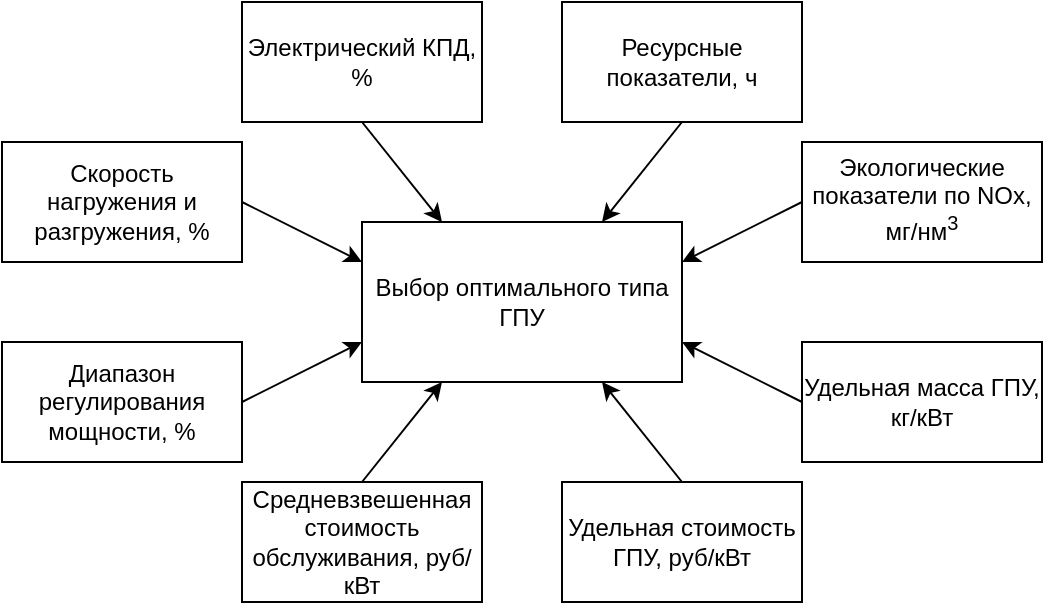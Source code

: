 <mxfile version="20.5.1" type="github">
  <diagram id="e5GG7Y0e2KqP_MyeG_Cy" name="Страница 1">
    <mxGraphModel dx="782" dy="379" grid="1" gridSize="10" guides="1" tooltips="1" connect="1" arrows="1" fold="1" page="1" pageScale="1" pageWidth="827" pageHeight="1169" math="0" shadow="0">
      <root>
        <mxCell id="0" />
        <mxCell id="1" parent="0" />
        <mxCell id="142LXiKOdCqlxm8oE4xW-2" value="Выбор оптимального типа ГПУ" style="rounded=0;whiteSpace=wrap;html=1;" vertex="1" parent="1">
          <mxGeometry x="340" y="180" width="160" height="80" as="geometry" />
        </mxCell>
        <mxCell id="142LXiKOdCqlxm8oE4xW-3" value="Электрический КПД, %" style="rounded=0;whiteSpace=wrap;html=1;" vertex="1" parent="1">
          <mxGeometry x="280" y="70" width="120" height="60" as="geometry" />
        </mxCell>
        <mxCell id="142LXiKOdCqlxm8oE4xW-4" value="Ресурсные показатели, ч" style="rounded=0;whiteSpace=wrap;html=1;" vertex="1" parent="1">
          <mxGeometry x="440" y="70" width="120" height="60" as="geometry" />
        </mxCell>
        <mxCell id="142LXiKOdCqlxm8oE4xW-5" value="Скорость нагружения и разгружения, %" style="rounded=0;whiteSpace=wrap;html=1;" vertex="1" parent="1">
          <mxGeometry x="160" y="140" width="120" height="60" as="geometry" />
        </mxCell>
        <mxCell id="142LXiKOdCqlxm8oE4xW-6" value="Диапазон регулирования мощности, %" style="rounded=0;whiteSpace=wrap;html=1;" vertex="1" parent="1">
          <mxGeometry x="160" y="240" width="120" height="60" as="geometry" />
        </mxCell>
        <mxCell id="142LXiKOdCqlxm8oE4xW-7" value="Средневзвешенная стоимость обслуживания, руб/кВт" style="rounded=0;whiteSpace=wrap;html=1;" vertex="1" parent="1">
          <mxGeometry x="280" y="310" width="120" height="60" as="geometry" />
        </mxCell>
        <mxCell id="142LXiKOdCqlxm8oE4xW-8" value="Удельная стоимость ГПУ, руб/кВт" style="rounded=0;whiteSpace=wrap;html=1;" vertex="1" parent="1">
          <mxGeometry x="440" y="310" width="120" height="60" as="geometry" />
        </mxCell>
        <mxCell id="142LXiKOdCqlxm8oE4xW-9" value="Удельная масса ГПУ,&lt;br&gt;кг/кВт" style="rounded=0;whiteSpace=wrap;html=1;" vertex="1" parent="1">
          <mxGeometry x="560" y="240" width="120" height="60" as="geometry" />
        </mxCell>
        <mxCell id="142LXiKOdCqlxm8oE4xW-10" value="Экологические показатели по NOx, мг/нм&lt;sup&gt;3&lt;/sup&gt;&lt;sub&gt;&lt;br&gt;&lt;/sub&gt;" style="rounded=0;whiteSpace=wrap;html=1;" vertex="1" parent="1">
          <mxGeometry x="560" y="140" width="120" height="60" as="geometry" />
        </mxCell>
        <mxCell id="142LXiKOdCqlxm8oE4xW-11" value="" style="endArrow=classic;html=1;rounded=0;exitX=0.5;exitY=0;exitDx=0;exitDy=0;entryX=0.25;entryY=1;entryDx=0;entryDy=0;" edge="1" parent="1" source="142LXiKOdCqlxm8oE4xW-7" target="142LXiKOdCqlxm8oE4xW-2">
          <mxGeometry width="50" height="50" relative="1" as="geometry">
            <mxPoint x="380" y="300" as="sourcePoint" />
            <mxPoint x="430" y="250" as="targetPoint" />
          </mxGeometry>
        </mxCell>
        <mxCell id="142LXiKOdCqlxm8oE4xW-12" value="" style="endArrow=classic;html=1;rounded=0;exitX=0.5;exitY=1;exitDx=0;exitDy=0;entryX=0.75;entryY=0;entryDx=0;entryDy=0;" edge="1" parent="1" source="142LXiKOdCqlxm8oE4xW-4" target="142LXiKOdCqlxm8oE4xW-2">
          <mxGeometry width="50" height="50" relative="1" as="geometry">
            <mxPoint x="350" y="320" as="sourcePoint" />
            <mxPoint x="390" y="270" as="targetPoint" />
          </mxGeometry>
        </mxCell>
        <mxCell id="142LXiKOdCqlxm8oE4xW-13" value="" style="endArrow=classic;html=1;rounded=0;exitX=0.5;exitY=1;exitDx=0;exitDy=0;entryX=0.25;entryY=0;entryDx=0;entryDy=0;" edge="1" parent="1" source="142LXiKOdCqlxm8oE4xW-3" target="142LXiKOdCqlxm8oE4xW-2">
          <mxGeometry width="50" height="50" relative="1" as="geometry">
            <mxPoint x="360" y="330" as="sourcePoint" />
            <mxPoint x="400" y="280" as="targetPoint" />
          </mxGeometry>
        </mxCell>
        <mxCell id="142LXiKOdCqlxm8oE4xW-14" value="" style="endArrow=classic;html=1;rounded=0;exitX=1;exitY=0.5;exitDx=0;exitDy=0;entryX=0;entryY=0.25;entryDx=0;entryDy=0;" edge="1" parent="1" source="142LXiKOdCqlxm8oE4xW-5" target="142LXiKOdCqlxm8oE4xW-2">
          <mxGeometry width="50" height="50" relative="1" as="geometry">
            <mxPoint x="370" y="340" as="sourcePoint" />
            <mxPoint x="410" y="290" as="targetPoint" />
          </mxGeometry>
        </mxCell>
        <mxCell id="142LXiKOdCqlxm8oE4xW-15" value="" style="endArrow=classic;html=1;rounded=0;exitX=1;exitY=0.5;exitDx=0;exitDy=0;entryX=0;entryY=0.75;entryDx=0;entryDy=0;" edge="1" parent="1" source="142LXiKOdCqlxm8oE4xW-6" target="142LXiKOdCqlxm8oE4xW-2">
          <mxGeometry width="50" height="50" relative="1" as="geometry">
            <mxPoint x="380" y="350" as="sourcePoint" />
            <mxPoint x="420" y="300" as="targetPoint" />
          </mxGeometry>
        </mxCell>
        <mxCell id="142LXiKOdCqlxm8oE4xW-16" value="" style="endArrow=classic;html=1;rounded=0;exitX=0;exitY=0.5;exitDx=0;exitDy=0;entryX=1;entryY=0.25;entryDx=0;entryDy=0;" edge="1" parent="1" source="142LXiKOdCqlxm8oE4xW-10" target="142LXiKOdCqlxm8oE4xW-2">
          <mxGeometry width="50" height="50" relative="1" as="geometry">
            <mxPoint x="390" y="360" as="sourcePoint" />
            <mxPoint x="430" y="310" as="targetPoint" />
          </mxGeometry>
        </mxCell>
        <mxCell id="142LXiKOdCqlxm8oE4xW-17" value="" style="endArrow=classic;html=1;rounded=0;exitX=0;exitY=0.5;exitDx=0;exitDy=0;entryX=1;entryY=0.75;entryDx=0;entryDy=0;" edge="1" parent="1" source="142LXiKOdCqlxm8oE4xW-9" target="142LXiKOdCqlxm8oE4xW-2">
          <mxGeometry width="50" height="50" relative="1" as="geometry">
            <mxPoint x="400" y="370" as="sourcePoint" />
            <mxPoint x="440" y="320" as="targetPoint" />
          </mxGeometry>
        </mxCell>
        <mxCell id="142LXiKOdCqlxm8oE4xW-18" value="" style="endArrow=classic;html=1;rounded=0;exitX=0.5;exitY=0;exitDx=0;exitDy=0;entryX=0.75;entryY=1;entryDx=0;entryDy=0;" edge="1" parent="1" source="142LXiKOdCqlxm8oE4xW-8" target="142LXiKOdCqlxm8oE4xW-2">
          <mxGeometry width="50" height="50" relative="1" as="geometry">
            <mxPoint x="410" y="380" as="sourcePoint" />
            <mxPoint x="450" y="330" as="targetPoint" />
          </mxGeometry>
        </mxCell>
      </root>
    </mxGraphModel>
  </diagram>
</mxfile>
